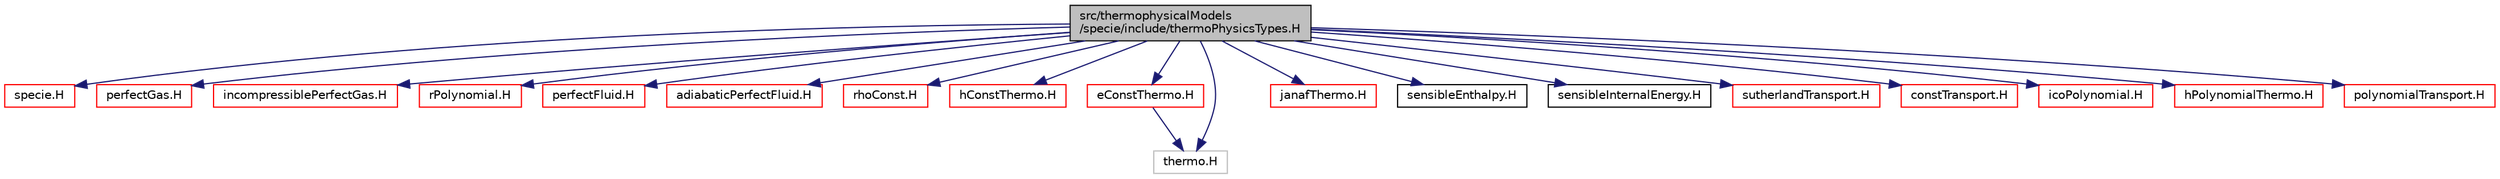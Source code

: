 digraph "src/thermophysicalModels/specie/include/thermoPhysicsTypes.H"
{
  bgcolor="transparent";
  edge [fontname="Helvetica",fontsize="10",labelfontname="Helvetica",labelfontsize="10"];
  node [fontname="Helvetica",fontsize="10",shape=record];
  Node1 [label="src/thermophysicalModels\l/specie/include/thermoPhysicsTypes.H",height=0.2,width=0.4,color="black", fillcolor="grey75", style="filled" fontcolor="black"];
  Node1 -> Node2 [color="midnightblue",fontsize="10",style="solid",fontname="Helvetica"];
  Node2 [label="specie.H",height=0.2,width=0.4,color="red",URL="$specie_8H.html"];
  Node1 -> Node3 [color="midnightblue",fontsize="10",style="solid",fontname="Helvetica"];
  Node3 [label="perfectGas.H",height=0.2,width=0.4,color="red",URL="$perfectGas_8H.html"];
  Node1 -> Node4 [color="midnightblue",fontsize="10",style="solid",fontname="Helvetica"];
  Node4 [label="incompressiblePerfectGas.H",height=0.2,width=0.4,color="red",URL="$incompressiblePerfectGas_8H.html"];
  Node1 -> Node5 [color="midnightblue",fontsize="10",style="solid",fontname="Helvetica"];
  Node5 [label="rPolynomial.H",height=0.2,width=0.4,color="red",URL="$rPolynomial_8H.html"];
  Node1 -> Node6 [color="midnightblue",fontsize="10",style="solid",fontname="Helvetica"];
  Node6 [label="perfectFluid.H",height=0.2,width=0.4,color="red",URL="$perfectFluid_8H.html"];
  Node1 -> Node7 [color="midnightblue",fontsize="10",style="solid",fontname="Helvetica"];
  Node7 [label="adiabaticPerfectFluid.H",height=0.2,width=0.4,color="red",URL="$adiabaticPerfectFluid_8H.html"];
  Node1 -> Node8 [color="midnightblue",fontsize="10",style="solid",fontname="Helvetica"];
  Node8 [label="rhoConst.H",height=0.2,width=0.4,color="red",URL="$rhoConst_8H.html"];
  Node1 -> Node9 [color="midnightblue",fontsize="10",style="solid",fontname="Helvetica"];
  Node9 [label="hConstThermo.H",height=0.2,width=0.4,color="red",URL="$hConstThermo_8H.html"];
  Node1 -> Node10 [color="midnightblue",fontsize="10",style="solid",fontname="Helvetica"];
  Node10 [label="eConstThermo.H",height=0.2,width=0.4,color="red",URL="$eConstThermo_8H.html"];
  Node10 -> Node11 [color="midnightblue",fontsize="10",style="solid",fontname="Helvetica"];
  Node11 [label="thermo.H",height=0.2,width=0.4,color="grey75"];
  Node1 -> Node12 [color="midnightblue",fontsize="10",style="solid",fontname="Helvetica"];
  Node12 [label="janafThermo.H",height=0.2,width=0.4,color="red",URL="$janafThermo_8H.html"];
  Node1 -> Node13 [color="midnightblue",fontsize="10",style="solid",fontname="Helvetica"];
  Node13 [label="sensibleEnthalpy.H",height=0.2,width=0.4,color="black",URL="$sensibleEnthalpy_8H.html"];
  Node1 -> Node14 [color="midnightblue",fontsize="10",style="solid",fontname="Helvetica"];
  Node14 [label="sensibleInternalEnergy.H",height=0.2,width=0.4,color="black",URL="$sensibleInternalEnergy_8H.html"];
  Node1 -> Node11 [color="midnightblue",fontsize="10",style="solid",fontname="Helvetica"];
  Node1 -> Node15 [color="midnightblue",fontsize="10",style="solid",fontname="Helvetica"];
  Node15 [label="sutherlandTransport.H",height=0.2,width=0.4,color="red",URL="$sutherlandTransport_8H.html"];
  Node1 -> Node16 [color="midnightblue",fontsize="10",style="solid",fontname="Helvetica"];
  Node16 [label="constTransport.H",height=0.2,width=0.4,color="red",URL="$constTransport_8H.html"];
  Node1 -> Node17 [color="midnightblue",fontsize="10",style="solid",fontname="Helvetica"];
  Node17 [label="icoPolynomial.H",height=0.2,width=0.4,color="red",URL="$icoPolynomial_8H.html"];
  Node1 -> Node18 [color="midnightblue",fontsize="10",style="solid",fontname="Helvetica"];
  Node18 [label="hPolynomialThermo.H",height=0.2,width=0.4,color="red",URL="$hPolynomialThermo_8H.html"];
  Node1 -> Node19 [color="midnightblue",fontsize="10",style="solid",fontname="Helvetica"];
  Node19 [label="polynomialTransport.H",height=0.2,width=0.4,color="red",URL="$polynomialTransport_8H.html"];
}
